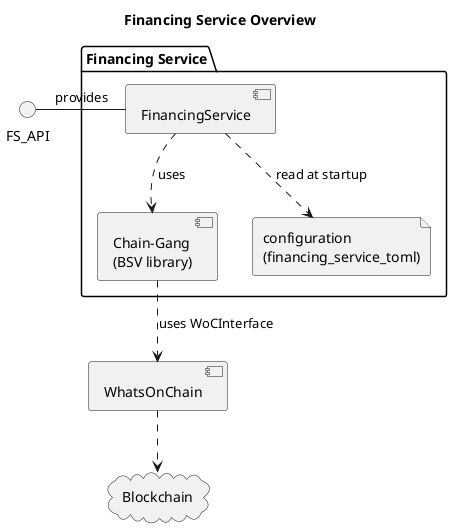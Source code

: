 @startuml
title Financing Service Overview

interface FS_API
package "Financing Service" {
    FS_API - [FinancingService] : provides
    [Chain-Gang\n(BSV library)] 
    file "configuration\n(financing_service_toml)" as fs_toml
   
    [FinancingService] ..> fs_toml: read at startup

}

cloud "Blockchain" {
}
[FinancingService] ..> [Chain-Gang\n(BSV library)]: uses

[Chain-Gang\n(BSV library)] ..> [WhatsOnChain] : uses WoCInterface

[WhatsOnChain] ..> Blockchain


@enduml